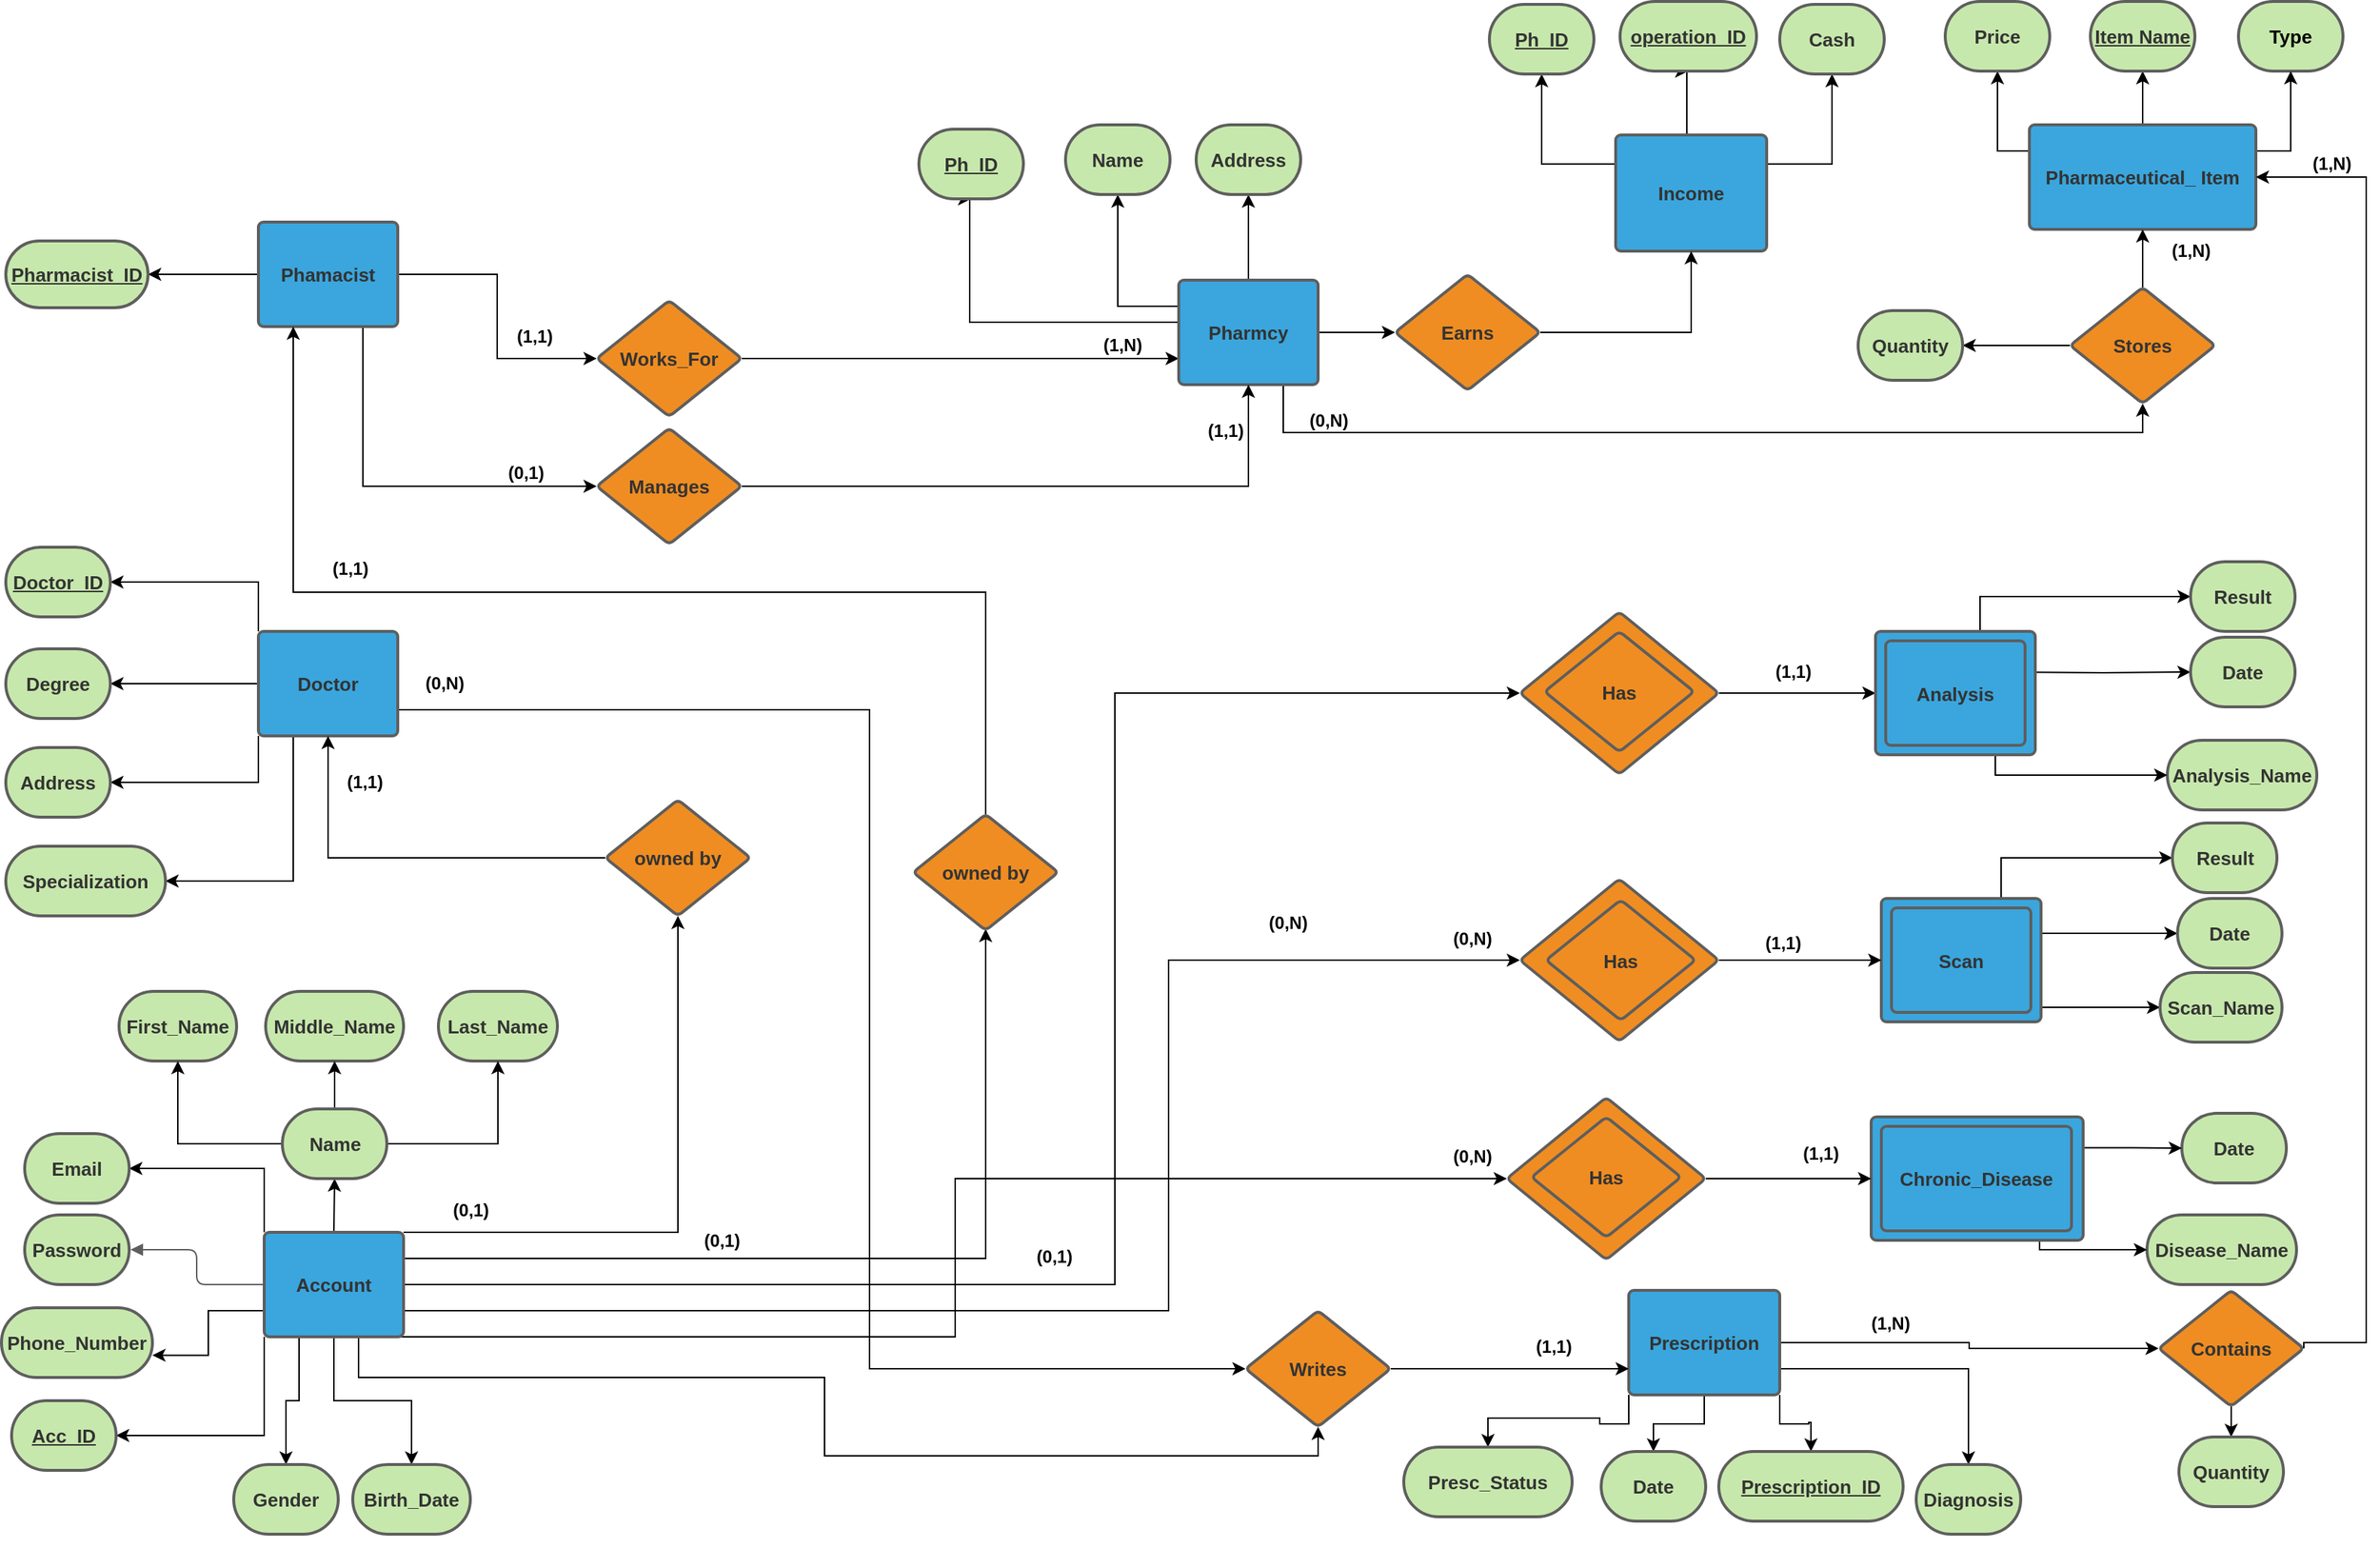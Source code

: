 <mxfile version="13.9.9" type="device"><diagram id="SrJOFGXFFk-rsunD_GMV" name="Page-1"><mxGraphModel dx="1117" dy="710" grid="0" gridSize="10" guides="1" tooltips="1" connect="1" arrows="1" fold="1" page="1" pageScale="1" pageWidth="850" pageHeight="1100" math="0" shadow="0"><root><mxCell id="0"/><mxCell id="1" parent="0"/><mxCell id="UK4qWIoS8Ab12ebFQnXm-16" style="edgeStyle=orthogonalEdgeStyle;rounded=0;orthogonalLoop=1;jettySize=auto;html=1;exitX=0.5;exitY=0;exitDx=0;exitDy=0;entryX=0.5;entryY=1;entryDx=0;entryDy=0;fontStyle=1" parent="1" source="N6BmVvMpEGS1UHbYdFNa-1" target="UK4qWIoS8Ab12ebFQnXm-11" edge="1"><mxGeometry relative="1" as="geometry"/></mxCell><mxCell id="UK4qWIoS8Ab12ebFQnXm-17" style="edgeStyle=orthogonalEdgeStyle;rounded=0;orthogonalLoop=1;jettySize=auto;html=1;exitX=0;exitY=0;exitDx=0;exitDy=0;entryX=1;entryY=0.5;entryDx=0;entryDy=0;fontStyle=1" parent="1" source="N6BmVvMpEGS1UHbYdFNa-1" target="N6BmVvMpEGS1UHbYdFNa-14" edge="1"><mxGeometry relative="1" as="geometry"/></mxCell><mxCell id="cPiCOxo47Beo3524T_LV-3" style="edgeStyle=orthogonalEdgeStyle;rounded=0;orthogonalLoop=1;jettySize=auto;html=1;exitX=1;exitY=0.25;exitDx=0;exitDy=0;entryX=0.5;entryY=0.988;entryDx=0;entryDy=0;entryPerimeter=0;" parent="1" source="N6BmVvMpEGS1UHbYdFNa-1" target="LXypdyW5rtcTToKxPHiF-25" edge="1"><mxGeometry relative="1" as="geometry"><mxPoint x="677" y="677" as="targetPoint"/></mxGeometry></mxCell><mxCell id="cPiCOxo47Beo3524T_LV-25" style="edgeStyle=orthogonalEdgeStyle;rounded=0;orthogonalLoop=1;jettySize=auto;html=1;exitX=0;exitY=0.75;exitDx=0;exitDy=0;entryX=1;entryY=0.681;entryDx=0;entryDy=0;entryPerimeter=0;" parent="1" source="N6BmVvMpEGS1UHbYdFNa-1" target="cPiCOxo47Beo3524T_LV-24" edge="1"><mxGeometry relative="1" as="geometry"/></mxCell><mxCell id="Aq59oRdXERP1Q0vJyvpA-2" style="edgeStyle=orthogonalEdgeStyle;rounded=0;orthogonalLoop=1;jettySize=auto;html=1;exitX=1;exitY=0.5;exitDx=0;exitDy=0;entryX=0;entryY=0.5;entryDx=0;entryDy=0;" edge="1" parent="1" source="N6BmVvMpEGS1UHbYdFNa-1" target="UK4qWIoS8Ab12ebFQnXm-120"><mxGeometry relative="1" as="geometry"><Array as="points"><mxPoint x="816" y="920"/><mxPoint x="816" y="513"/></Array></mxGeometry></mxCell><mxCell id="Aq59oRdXERP1Q0vJyvpA-6" style="edgeStyle=orthogonalEdgeStyle;rounded=0;orthogonalLoop=1;jettySize=auto;html=1;exitX=1;exitY=0.75;exitDx=0;exitDy=0;entryX=0.5;entryY=1;entryDx=0;entryDy=0;" edge="1" parent="1" source="N6BmVvMpEGS1UHbYdFNa-1" target="LXypdyW5rtcTToKxPHiF-3"><mxGeometry relative="1" as="geometry"><Array as="points"><mxPoint x="295" y="938"/><mxPoint x="295" y="984"/><mxPoint x="616" y="984"/><mxPoint x="616" y="1038"/><mxPoint x="956" y="1038"/></Array></mxGeometry></mxCell><mxCell id="Aq59oRdXERP1Q0vJyvpA-8" style="edgeStyle=orthogonalEdgeStyle;rounded=0;orthogonalLoop=1;jettySize=auto;html=1;exitX=1;exitY=0.75;exitDx=0;exitDy=0;entryX=0;entryY=0.5;entryDx=0;entryDy=0;" edge="1" parent="1" source="N6BmVvMpEGS1UHbYdFNa-1" target="cPiCOxo47Beo3524T_LV-35"><mxGeometry relative="1" as="geometry"><Array as="points"><mxPoint x="853" y="938"/><mxPoint x="853" y="697"/></Array></mxGeometry></mxCell><mxCell id="Aq59oRdXERP1Q0vJyvpA-12" style="edgeStyle=orthogonalEdgeStyle;rounded=0;orthogonalLoop=1;jettySize=auto;html=1;exitX=0;exitY=1;exitDx=0;exitDy=0;entryX=1;entryY=0.5;entryDx=0;entryDy=0;" edge="1" parent="1" source="N6BmVvMpEGS1UHbYdFNa-1" target="N6BmVvMpEGS1UHbYdFNa-22"><mxGeometry relative="1" as="geometry"/></mxCell><mxCell id="Aq59oRdXERP1Q0vJyvpA-13" style="edgeStyle=orthogonalEdgeStyle;rounded=0;orthogonalLoop=1;jettySize=auto;html=1;exitX=0.25;exitY=1;exitDx=0;exitDy=0;entryX=0.5;entryY=0;entryDx=0;entryDy=0;" edge="1" parent="1" source="N6BmVvMpEGS1UHbYdFNa-1" target="UK4qWIoS8Ab12ebFQnXm-20"><mxGeometry relative="1" as="geometry"/></mxCell><mxCell id="Aq59oRdXERP1Q0vJyvpA-14" style="edgeStyle=orthogonalEdgeStyle;rounded=0;orthogonalLoop=1;jettySize=auto;html=1;exitX=0.5;exitY=1;exitDx=0;exitDy=0;entryX=0.5;entryY=0;entryDx=0;entryDy=0;" edge="1" parent="1" source="N6BmVvMpEGS1UHbYdFNa-1" target="UK4qWIoS8Ab12ebFQnXm-23"><mxGeometry relative="1" as="geometry"/></mxCell><mxCell id="Aq59oRdXERP1Q0vJyvpA-17" style="edgeStyle=orthogonalEdgeStyle;rounded=0;orthogonalLoop=1;jettySize=auto;html=1;exitX=0.75;exitY=1;exitDx=0;exitDy=0;entryX=0;entryY=0.5;entryDx=0;entryDy=0;" edge="1" parent="1" source="N6BmVvMpEGS1UHbYdFNa-1" target="cPiCOxo47Beo3524T_LV-51"><mxGeometry relative="1" as="geometry"><Array as="points"><mxPoint x="706" y="956"/><mxPoint x="706" y="847"/></Array></mxGeometry></mxCell><mxCell id="Aq59oRdXERP1Q0vJyvpA-18" style="edgeStyle=orthogonalEdgeStyle;rounded=0;orthogonalLoop=1;jettySize=auto;html=1;exitX=1;exitY=0;exitDx=0;exitDy=0;entryX=0.5;entryY=1;entryDx=0;entryDy=0;" edge="1" parent="1" source="N6BmVvMpEGS1UHbYdFNa-1" target="LXypdyW5rtcTToKxPHiF-26"><mxGeometry relative="1" as="geometry"><Array as="points"><mxPoint x="515" y="884"/></Array></mxGeometry></mxCell><UserObject label="Account" lucidchartObjectId="-SGSoEUG9Gz7" id="N6BmVvMpEGS1UHbYdFNa-1"><mxCell style="html=1;overflow=block;whiteSpace=wrap;;whiteSpace=wrap;fontSize=13;fontColor=#333333;spacing=3;strokeColor=#5e5e5e;strokeOpacity=100;fillOpacity=100;rounded=1;absoluteArcSize=1;arcSize=7;fillColor=#3aa6dd;strokeWidth=2;fontStyle=1" parent="1" vertex="1"><mxGeometry x="230" y="884" width="96" height="72" as="geometry"/></mxCell></UserObject><UserObject label="Email" lucidchartObjectId="dYGS0nXV1edH" id="N6BmVvMpEGS1UHbYdFNa-14"><mxCell style="html=1;overflow=block;whiteSpace=wrap;rounded=1;arcSize=50;whiteSpace=wrap;fontSize=13;fontColor=#333333;fontStyle=1;align=center;spacing=3;strokeColor=#5e5e5e;strokeOpacity=100;fillOpacity=100;fillColor=#c7e8ac;strokeWidth=2;" parent="1" vertex="1"><mxGeometry x="65" y="816" width="72" height="48" as="geometry"/></mxCell></UserObject><UserObject label="" lucidchartObjectId="zYGSJoQsdEUt" id="N6BmVvMpEGS1UHbYdFNa-15"><mxCell style="html=1;jettySize=18;whiteSpace=wrap;fontSize=11;strokeColor=#5E5E5E;rounded=1;arcSize=12;edgeStyle=orthogonalEdgeStyle;startArrow=none;;endArrow=block;endFill=1;;exitX=-0.009;exitY=0.5;exitPerimeter=0;entryX=1.013;entryY=0.5;entryPerimeter=0;fontStyle=1" parent="1" source="N6BmVvMpEGS1UHbYdFNa-1" target="N6BmVvMpEGS1UHbYdFNa-16" edge="1"><mxGeometry width="100" height="100" relative="1" as="geometry"><Array as="points"/></mxGeometry></mxCell></UserObject><UserObject label="Password" lucidchartObjectId="OYGSlnWSxsRF" id="N6BmVvMpEGS1UHbYdFNa-16"><mxCell style="html=1;overflow=block;whiteSpace=wrap;rounded=1;arcSize=50;whiteSpace=wrap;fontSize=13;fontColor=#333333;align=center;spacing=3;strokeColor=#5e5e5e;strokeOpacity=100;fillOpacity=100;fillColor=#c7e8ac;strokeWidth=2;fontStyle=1" parent="1" vertex="1"><mxGeometry x="65" y="872" width="72" height="48" as="geometry"/></mxCell></UserObject><mxCell id="UK4qWIoS8Ab12ebFQnXm-51" style="edgeStyle=orthogonalEdgeStyle;rounded=0;orthogonalLoop=1;jettySize=auto;html=1;exitX=1;exitY=0.5;exitDx=0;exitDy=0;entryX=0;entryY=0.75;entryDx=0;entryDy=0;fontStyle=1" parent="1" source="N6BmVvMpEGS1UHbYdFNa-19" target="N6BmVvMpEGS1UHbYdFNa-20" edge="1"><mxGeometry relative="1" as="geometry"/></mxCell><UserObject label="Works_For" lucidchartObjectId="PZGSMww8vtWz" id="N6BmVvMpEGS1UHbYdFNa-19"><mxCell style="html=1;overflow=block;whiteSpace=wrap;rhombus;whiteSpace=wrap;fontSize=13;fontColor=#333333;align=center;spacing=3;strokeColor=#5e5e5e;strokeOpacity=100;fillOpacity=100;rounded=1;absoluteArcSize=1;arcSize=7;fillColor=#ef8d22;strokeWidth=2;fontStyle=1" parent="1" vertex="1"><mxGeometry x="459" y="242" width="100" height="80" as="geometry"/></mxCell></UserObject><mxCell id="UK4qWIoS8Ab12ebFQnXm-64" style="edgeStyle=orthogonalEdgeStyle;rounded=0;orthogonalLoop=1;jettySize=auto;html=1;exitX=0;exitY=0.5;exitDx=0;exitDy=0;entryX=0.5;entryY=1;entryDx=0;entryDy=0;fontStyle=1" parent="1" source="N6BmVvMpEGS1UHbYdFNa-20" target="UK4qWIoS8Ab12ebFQnXm-34" edge="1"><mxGeometry relative="1" as="geometry"><Array as="points"><mxPoint x="860" y="257"/><mxPoint x="716" y="257"/></Array></mxGeometry></mxCell><mxCell id="UK4qWIoS8Ab12ebFQnXm-65" style="edgeStyle=orthogonalEdgeStyle;rounded=0;orthogonalLoop=1;jettySize=auto;html=1;exitX=0;exitY=0.25;exitDx=0;exitDy=0;entryX=0.5;entryY=1;entryDx=0;entryDy=0;fontStyle=1" parent="1" source="N6BmVvMpEGS1UHbYdFNa-20" target="UK4qWIoS8Ab12ebFQnXm-36" edge="1"><mxGeometry relative="1" as="geometry"/></mxCell><mxCell id="UK4qWIoS8Ab12ebFQnXm-68" style="edgeStyle=orthogonalEdgeStyle;rounded=0;orthogonalLoop=1;jettySize=auto;html=1;exitX=0.5;exitY=0;exitDx=0;exitDy=0;entryX=0.5;entryY=1;entryDx=0;entryDy=0;fontStyle=1" parent="1" source="N6BmVvMpEGS1UHbYdFNa-20" target="UK4qWIoS8Ab12ebFQnXm-58" edge="1"><mxGeometry relative="1" as="geometry"/></mxCell><mxCell id="UK4qWIoS8Ab12ebFQnXm-76" style="edgeStyle=orthogonalEdgeStyle;rounded=0;orthogonalLoop=1;jettySize=auto;html=1;exitX=1;exitY=0.5;exitDx=0;exitDy=0;fontStyle=1" parent="1" source="N6BmVvMpEGS1UHbYdFNa-20" target="UK4qWIoS8Ab12ebFQnXm-74" edge="1"><mxGeometry relative="1" as="geometry"/></mxCell><mxCell id="LXypdyW5rtcTToKxPHiF-21" style="edgeStyle=orthogonalEdgeStyle;rounded=0;orthogonalLoop=1;jettySize=auto;html=1;exitX=0.75;exitY=1;exitDx=0;exitDy=0;entryX=0.5;entryY=1;entryDx=0;entryDy=0;" parent="1" source="N6BmVvMpEGS1UHbYdFNa-20" target="UK4qWIoS8Ab12ebFQnXm-61" edge="1"><mxGeometry relative="1" as="geometry"><Array as="points"><mxPoint x="932" y="333"/><mxPoint x="1524" y="333"/></Array></mxGeometry></mxCell><UserObject label="Pharmcy" lucidchartObjectId="J0GSvKQGq9gK" id="N6BmVvMpEGS1UHbYdFNa-20"><mxCell style="html=1;overflow=block;whiteSpace=wrap;;whiteSpace=wrap;fontSize=13;fontColor=#333333;align=center;spacing=7;strokeColor=#5e5e5e;strokeOpacity=100;fillOpacity=100;rounded=1;absoluteArcSize=1;arcSize=7;fillColor=#3aa6dd;strokeWidth=2;fontStyle=1" parent="1" vertex="1"><mxGeometry x="860" y="228" width="96" height="72" as="geometry"/></mxCell></UserObject><UserObject label="Acc_ID" lucidchartObjectId="R1GS1SDH2Mbg" id="N6BmVvMpEGS1UHbYdFNa-22"><mxCell style="html=1;overflow=block;whiteSpace=wrap;rounded=1;arcSize=50;whiteSpace=wrap;fontSize=13;fontColor=#333333;fontStyle=5;align=center;spacing=3;strokeColor=#5e5e5e;strokeOpacity=100;fillOpacity=100;fillColor=#c7e8ac;strokeWidth=2;" parent="1" vertex="1"><mxGeometry x="56" y="1000" width="72" height="48" as="geometry"/></mxCell></UserObject><mxCell id="UK4qWIoS8Ab12ebFQnXm-49" style="edgeStyle=orthogonalEdgeStyle;rounded=0;orthogonalLoop=1;jettySize=auto;html=1;exitX=0.75;exitY=1;exitDx=0;exitDy=0;entryX=0;entryY=0.5;entryDx=0;entryDy=0;fontStyle=1" parent="1" source="N6BmVvMpEGS1UHbYdFNa-31" target="UK4qWIoS8Ab12ebFQnXm-30" edge="1"><mxGeometry relative="1" as="geometry"/></mxCell><mxCell id="UK4qWIoS8Ab12ebFQnXm-50" style="edgeStyle=orthogonalEdgeStyle;rounded=0;orthogonalLoop=1;jettySize=auto;html=1;exitX=1;exitY=0.5;exitDx=0;exitDy=0;entryX=0;entryY=0.5;entryDx=0;entryDy=0;fontStyle=1" parent="1" source="N6BmVvMpEGS1UHbYdFNa-31" target="N6BmVvMpEGS1UHbYdFNa-19" edge="1"><mxGeometry relative="1" as="geometry"/></mxCell><mxCell id="cPiCOxo47Beo3524T_LV-22" style="edgeStyle=orthogonalEdgeStyle;rounded=0;orthogonalLoop=1;jettySize=auto;html=1;exitX=0;exitY=0.5;exitDx=0;exitDy=0;entryX=1;entryY=0.5;entryDx=0;entryDy=0;" parent="1" source="N6BmVvMpEGS1UHbYdFNa-31" target="hWyK3MEY5wXp8ldDRZPH-13" edge="1"><mxGeometry relative="1" as="geometry"/></mxCell><UserObject label="Phamacist" lucidchartObjectId="CaHSCyLZCDPA" id="N6BmVvMpEGS1UHbYdFNa-31"><mxCell style="html=1;overflow=block;whiteSpace=wrap;;whiteSpace=wrap;fontSize=13;fontColor=#333333;align=center;spacing=7;strokeColor=#5e5e5e;strokeOpacity=100;fillOpacity=100;rounded=1;absoluteArcSize=1;arcSize=7;fillColor=#3aa6dd;strokeWidth=2;fontStyle=1" parent="1" vertex="1"><mxGeometry x="226" y="188" width="96" height="72" as="geometry"/></mxCell></UserObject><mxCell id="6YdUePQtOF0OQLc7jwly-23" style="edgeStyle=orthogonalEdgeStyle;rounded=0;orthogonalLoop=1;jettySize=auto;html=1;exitX=0.75;exitY=0;exitDx=0;exitDy=0;entryX=0;entryY=0.5;entryDx=0;entryDy=0;" parent="1" source="N6BmVvMpEGS1UHbYdFNa-36" target="N6BmVvMpEGS1UHbYdFNa-44" edge="1"><mxGeometry relative="1" as="geometry"/></mxCell><mxCell id="6YdUePQtOF0OQLc7jwly-25" style="edgeStyle=orthogonalEdgeStyle;rounded=0;orthogonalLoop=1;jettySize=auto;html=1;exitX=1;exitY=0.25;exitDx=0;exitDy=0;entryX=0;entryY=0.5;entryDx=0;entryDy=0;" parent="1" source="N6BmVvMpEGS1UHbYdFNa-36" target="N6BmVvMpEGS1UHbYdFNa-42" edge="1"><mxGeometry relative="1" as="geometry"><mxPoint x="1512.98" y="662.588" as="targetPoint"/><Array as="points"><mxPoint x="1454" y="678"/></Array></mxGeometry></mxCell><mxCell id="ACIOXOJVwjQED-e7u1HB-14" style="edgeStyle=orthogonalEdgeStyle;rounded=0;orthogonalLoop=1;jettySize=auto;html=1;exitX=1;exitY=0.75;exitDx=0;exitDy=0;entryX=0;entryY=0.5;entryDx=0;entryDy=0;" parent="1" source="N6BmVvMpEGS1UHbYdFNa-36" target="N6BmVvMpEGS1UHbYdFNa-40" edge="1"><mxGeometry relative="1" as="geometry"><Array as="points"><mxPoint x="1454" y="729"/></Array></mxGeometry></mxCell><UserObject label="Scans" lucidchartObjectId="TfHS3AQrBClq" id="N6BmVvMpEGS1UHbYdFNa-36"><mxCell style="html=1;overflow=block;whiteSpace=wrap;;whiteSpace=wrap;fontSize=13;fontColor=#333333;align=center;spacing=7;strokeColor=#5e5e5e;strokeOpacity=100;fillOpacity=100;rounded=1;absoluteArcSize=1;arcSize=7;fillColor=#3aa6dd;strokeWidth=2;fontStyle=1" parent="1" vertex="1"><mxGeometry x="1344" y="654" width="110" height="85" as="geometry"/></mxCell></UserObject><UserObject label="Scan_Name" lucidchartObjectId="ugHShS6XO9Eq" id="N6BmVvMpEGS1UHbYdFNa-40"><mxCell style="html=1;overflow=block;whiteSpace=wrap;rounded=1;arcSize=50;whiteSpace=wrap;fontSize=13;fontColor=#333333;align=center;spacing=3;strokeColor=#5e5e5e;strokeOpacity=100;fillOpacity=100;fillColor=#c7e8ac;strokeWidth=2;fontStyle=1" parent="1" vertex="1"><mxGeometry x="1536" y="705" width="84" height="48" as="geometry"/></mxCell></UserObject><UserObject label="Date" lucidchartObjectId="OgHSLH1Q~NTP" id="N6BmVvMpEGS1UHbYdFNa-42"><mxCell style="html=1;overflow=block;whiteSpace=wrap;rounded=1;arcSize=50;whiteSpace=wrap;fontSize=13;fontColor=#333333;align=center;spacing=3;strokeColor=#5e5e5e;strokeOpacity=100;fillOpacity=100;fillColor=#c7e8ac;strokeWidth=2;fontStyle=1" parent="1" vertex="1"><mxGeometry x="1548" y="654" width="72" height="48" as="geometry"/></mxCell></UserObject><UserObject label="Result" lucidchartObjectId="ZgHS8Fq8jt4v" id="N6BmVvMpEGS1UHbYdFNa-44"><mxCell style="html=1;overflow=block;whiteSpace=wrap;rounded=1;arcSize=50;whiteSpace=wrap;fontSize=13;fontColor=#333333;align=center;spacing=3;strokeColor=#5e5e5e;strokeOpacity=100;fillOpacity=100;fillColor=#c7e8ac;strokeWidth=2;fontStyle=1" parent="1" vertex="1"><mxGeometry x="1544.5" y="602" width="72" height="48" as="geometry"/></mxCell></UserObject><mxCell id="UK4qWIoS8Ab12ebFQnXm-3" style="edgeStyle=orthogonalEdgeStyle;rounded=0;orthogonalLoop=1;jettySize=auto;html=1;exitX=0;exitY=0.5;exitDx=0;exitDy=0;entryX=1;entryY=0.5;entryDx=0;entryDy=0;fontStyle=1" parent="1" source="N6BmVvMpEGS1UHbYdFNa-47" target="hWyK3MEY5wXp8ldDRZPH-2" edge="1"><mxGeometry relative="1" as="geometry"/></mxCell><mxCell id="UK4qWIoS8Ab12ebFQnXm-19" style="edgeStyle=orthogonalEdgeStyle;rounded=0;orthogonalLoop=1;jettySize=auto;html=1;exitX=0;exitY=1;exitDx=0;exitDy=0;entryX=1;entryY=0.5;entryDx=0;entryDy=0;fontStyle=1" parent="1" source="N6BmVvMpEGS1UHbYdFNa-47" target="hWyK3MEY5wXp8ldDRZPH-11" edge="1"><mxGeometry relative="1" as="geometry"/></mxCell><mxCell id="UK4qWIoS8Ab12ebFQnXm-115" style="edgeStyle=orthogonalEdgeStyle;rounded=0;orthogonalLoop=1;jettySize=auto;html=1;exitX=0;exitY=0;exitDx=0;exitDy=0;entryX=1;entryY=0.5;entryDx=0;entryDy=0;" parent="1" source="N6BmVvMpEGS1UHbYdFNa-47" target="UK4qWIoS8Ab12ebFQnXm-114" edge="1"><mxGeometry relative="1" as="geometry"/></mxCell><mxCell id="LXypdyW5rtcTToKxPHiF-2" style="edgeStyle=orthogonalEdgeStyle;rounded=0;orthogonalLoop=1;jettySize=auto;html=1;exitX=0.25;exitY=1;exitDx=0;exitDy=0;entryX=1;entryY=0.5;entryDx=0;entryDy=0;" parent="1" source="N6BmVvMpEGS1UHbYdFNa-47" target="LXypdyW5rtcTToKxPHiF-1" edge="1"><mxGeometry relative="1" as="geometry"/></mxCell><mxCell id="Aq59oRdXERP1Q0vJyvpA-7" style="edgeStyle=orthogonalEdgeStyle;rounded=0;orthogonalLoop=1;jettySize=auto;html=1;exitX=1;exitY=0.75;exitDx=0;exitDy=0;entryX=0;entryY=0.5;entryDx=0;entryDy=0;" edge="1" parent="1" source="N6BmVvMpEGS1UHbYdFNa-47" target="LXypdyW5rtcTToKxPHiF-3"><mxGeometry relative="1" as="geometry"><Array as="points"><mxPoint x="647" y="524"/><mxPoint x="647" y="978"/></Array></mxGeometry></mxCell><UserObject label="Doctor" lucidchartObjectId="ovHSjndOjdJD" id="N6BmVvMpEGS1UHbYdFNa-47"><mxCell style="html=1;overflow=block;whiteSpace=wrap;;whiteSpace=wrap;fontSize=13;fontColor=#333333;align=center;spacing=7;strokeColor=#5e5e5e;strokeOpacity=100;fillOpacity=100;rounded=1;absoluteArcSize=1;arcSize=7;fillColor=#3aa6dd;strokeWidth=2;fontStyle=1" parent="1" vertex="1"><mxGeometry x="226" y="470" width="96" height="72" as="geometry"/></mxCell></UserObject><mxCell id="cPiCOxo47Beo3524T_LV-13" style="edgeStyle=orthogonalEdgeStyle;rounded=0;orthogonalLoop=1;jettySize=auto;html=1;exitX=0.642;exitY=0.02;exitDx=0;exitDy=0;entryX=0;entryY=0.5;entryDx=0;entryDy=0;exitPerimeter=0;" parent="1" source="cPiCOxo47Beo3524T_LV-32" target="cPiCOxo47Beo3524T_LV-10" edge="1"><mxGeometry relative="1" as="geometry"><mxPoint x="1412" y="462" as="sourcePoint"/><Array as="points"><mxPoint x="1412" y="472"/><mxPoint x="1412" y="446"/></Array></mxGeometry></mxCell><mxCell id="cPiCOxo47Beo3524T_LV-15" style="edgeStyle=orthogonalEdgeStyle;rounded=0;orthogonalLoop=1;jettySize=auto;html=1;exitX=1;exitY=0.5;exitDx=0;exitDy=0;entryX=0;entryY=0.5;entryDx=0;entryDy=0;" parent="1" target="cPiCOxo47Beo3524T_LV-9" edge="1"><mxGeometry relative="1" as="geometry"><mxPoint x="1436" y="498" as="sourcePoint"/></mxGeometry></mxCell><UserObject label="Type" lucidchartObjectId="q4GSKJaUH7Fd" id="N6BmVvMpEGS1UHbYdFNa-136"><mxCell style="html=1;overflow=block;whiteSpace=wrap;rounded=1;arcSize=50;whiteSpace=wrap;fontSize=13;fontStyle=1;align=center;spacing=3;strokeOpacity=100;fillOpacity=100;strokeWidth=2;strokeColor=#5E5E5E;fillColor=#C7E8AC;" parent="1" vertex="1"><mxGeometry x="1590" y="36" width="72" height="48" as="geometry"/></mxCell></UserObject><mxCell id="UK4qWIoS8Ab12ebFQnXm-89" style="edgeStyle=orthogonalEdgeStyle;rounded=0;orthogonalLoop=1;jettySize=auto;html=1;exitX=1;exitY=0.25;exitDx=0;exitDy=0;entryX=0.5;entryY=1;entryDx=0;entryDy=0;fontStyle=1" parent="1" source="N6BmVvMpEGS1UHbYdFNa-154" target="N6BmVvMpEGS1UHbYdFNa-136" edge="1"><mxGeometry relative="1" as="geometry"/></mxCell><mxCell id="UK4qWIoS8Ab12ebFQnXm-104" style="edgeStyle=orthogonalEdgeStyle;rounded=0;orthogonalLoop=1;jettySize=auto;html=1;exitX=0.5;exitY=0;exitDx=0;exitDy=0;entryX=0.5;entryY=1;entryDx=0;entryDy=0;fontStyle=1" parent="1" source="N6BmVvMpEGS1UHbYdFNa-154" target="UK4qWIoS8Ab12ebFQnXm-85" edge="1"><mxGeometry relative="1" as="geometry"/></mxCell><mxCell id="UK4qWIoS8Ab12ebFQnXm-105" style="edgeStyle=orthogonalEdgeStyle;rounded=0;orthogonalLoop=1;jettySize=auto;html=1;exitX=0;exitY=0.25;exitDx=0;exitDy=0;entryX=0.5;entryY=1;entryDx=0;entryDy=0;fontStyle=1" parent="1" source="N6BmVvMpEGS1UHbYdFNa-154" target="UK4qWIoS8Ab12ebFQnXm-86" edge="1"><mxGeometry relative="1" as="geometry"/></mxCell><UserObject label="Pharmaceutical_ Item" lucidchartObjectId="J0GSvKQGq9gK" id="N6BmVvMpEGS1UHbYdFNa-154"><mxCell style="html=1;overflow=block;whiteSpace=wrap;;whiteSpace=wrap;fontSize=13;fontColor=#333333;align=center;spacing=7;strokeColor=#5e5e5e;strokeOpacity=100;fillOpacity=100;rounded=1;absoluteArcSize=1;arcSize=7;fillColor=#3aa6dd;strokeWidth=2;fontStyle=1" parent="1" vertex="1"><mxGeometry x="1446" y="121" width="156" height="72" as="geometry"/></mxCell></UserObject><mxCell id="N6BmVvMpEGS1UHbYdFNa-155" style="edgeStyle=orthogonalEdgeStyle;rounded=0;orthogonalLoop=1;jettySize=auto;html=1;exitX=0.5;exitY=1;exitDx=0;exitDy=0;fontStyle=1" parent="1" edge="1"><mxGeometry relative="1" as="geometry"><mxPoint x="1516" y="77" as="sourcePoint"/><mxPoint x="1516" y="77" as="targetPoint"/></mxGeometry></mxCell><mxCell id="N6BmVvMpEGS1UHbYdFNa-187" value="(1,1)" style="text;html=1;align=center;verticalAlign=middle;resizable=0;points=[];autosize=1;fontStyle=1" parent="1" vertex="1"><mxGeometry x="396" y="257" width="40" height="20" as="geometry"/></mxCell><mxCell id="N6BmVvMpEGS1UHbYdFNa-191" value="(1,1)" style="text;html=1;align=center;verticalAlign=middle;resizable=0;points=[];autosize=1;fontStyle=1" parent="1" vertex="1"><mxGeometry x="872" y="322" width="40" height="20" as="geometry"/></mxCell><UserObject label="Degree" lucidchartObjectId="OYGSlnWSxsRF" id="hWyK3MEY5wXp8ldDRZPH-2"><mxCell style="html=1;overflow=block;whiteSpace=wrap;rounded=1;arcSize=50;whiteSpace=wrap;fontSize=13;fontColor=#333333;align=center;spacing=3;strokeColor=#5e5e5e;strokeOpacity=100;fillOpacity=100;fillColor=#c7e8ac;strokeWidth=2;fontStyle=1" parent="1" vertex="1"><mxGeometry x="52" y="482" width="72" height="48" as="geometry"/></mxCell></UserObject><UserObject label="Address" lucidchartObjectId="OYGSlnWSxsRF" id="hWyK3MEY5wXp8ldDRZPH-11"><mxCell style="html=1;overflow=block;whiteSpace=wrap;rounded=1;arcSize=50;whiteSpace=wrap;fontSize=13;fontColor=#333333;align=center;spacing=3;strokeColor=#5e5e5e;strokeOpacity=100;fillOpacity=100;fillColor=#c7e8ac;strokeWidth=2;fontStyle=1" parent="1" vertex="1"><mxGeometry x="52" y="550" width="72" height="48" as="geometry"/></mxCell></UserObject><UserObject label="Pharmacist_ID" lucidchartObjectId="dYGS0nXV1edH" id="hWyK3MEY5wXp8ldDRZPH-13"><mxCell style="html=1;overflow=block;whiteSpace=wrap;rounded=1;arcSize=50;whiteSpace=wrap;fontSize=13;fontColor=#333333;fontStyle=5;align=center;spacing=3;strokeColor=#5e5e5e;strokeOpacity=100;fillOpacity=100;fillColor=#c7e8ac;strokeWidth=2;" parent="1" vertex="1"><mxGeometry x="52" y="201" width="98" height="46" as="geometry"/></mxCell></UserObject><mxCell id="UK4qWIoS8Ab12ebFQnXm-96" style="edgeStyle=orthogonalEdgeStyle;rounded=0;orthogonalLoop=1;jettySize=auto;html=1;exitX=0;exitY=0.25;exitDx=0;exitDy=0;fontStyle=1" parent="1" source="KkuqJVuLSE56TDZzYvB7-1" target="UK4qWIoS8Ab12ebFQnXm-93" edge="1"><mxGeometry relative="1" as="geometry"/></mxCell><mxCell id="UK4qWIoS8Ab12ebFQnXm-98" style="edgeStyle=orthogonalEdgeStyle;rounded=0;orthogonalLoop=1;jettySize=auto;html=1;exitX=0.5;exitY=0;exitDx=0;exitDy=0;entryX=0.5;entryY=1;entryDx=0;entryDy=0;fontStyle=1" parent="1" source="KkuqJVuLSE56TDZzYvB7-1" target="UK4qWIoS8Ab12ebFQnXm-94" edge="1"><mxGeometry relative="1" as="geometry"><Array as="points"><mxPoint x="1210" y="128"/></Array></mxGeometry></mxCell><mxCell id="UK4qWIoS8Ab12ebFQnXm-99" style="edgeStyle=orthogonalEdgeStyle;rounded=0;orthogonalLoop=1;jettySize=auto;html=1;exitX=1;exitY=0.25;exitDx=0;exitDy=0;entryX=0.5;entryY=1;entryDx=0;entryDy=0;fontStyle=1" parent="1" source="KkuqJVuLSE56TDZzYvB7-1" target="UK4qWIoS8Ab12ebFQnXm-95" edge="1"><mxGeometry relative="1" as="geometry"/></mxCell><UserObject label="Income" lucidchartObjectId="J0GSvKQGq9gK" id="KkuqJVuLSE56TDZzYvB7-1"><mxCell style="html=1;overflow=block;whiteSpace=wrap;;whiteSpace=wrap;fontSize=13;fontColor=#333333;align=center;spacing=7;strokeColor=#5e5e5e;strokeOpacity=100;fillOpacity=100;rounded=1;absoluteArcSize=1;arcSize=7;fillColor=#3aa6dd;strokeWidth=2;fontStyle=1" parent="1" vertex="1"><mxGeometry x="1161" y="128" width="104" height="80" as="geometry"/></mxCell></UserObject><UserObject label="First_Name" lucidchartObjectId="dYGS0nXV1edH" id="UK4qWIoS8Ab12ebFQnXm-8"><mxCell style="html=1;overflow=block;whiteSpace=wrap;rounded=1;arcSize=50;whiteSpace=wrap;fontSize=13;fontColor=#333333;fontStyle=1;align=center;spacing=3;strokeColor=#5e5e5e;strokeOpacity=100;fillOpacity=100;fillColor=#c7e8ac;strokeWidth=2;" parent="1" vertex="1"><mxGeometry x="130" y="718" width="81" height="48" as="geometry"/></mxCell></UserObject><UserObject label="Last_Name" lucidchartObjectId="dYGS0nXV1edH" id="UK4qWIoS8Ab12ebFQnXm-9"><mxCell style="html=1;overflow=block;whiteSpace=wrap;rounded=1;arcSize=50;whiteSpace=wrap;fontSize=13;fontColor=#333333;fontStyle=1;align=center;spacing=3;strokeColor=#5e5e5e;strokeOpacity=100;fillOpacity=100;fillColor=#c7e8ac;strokeWidth=2;" parent="1" vertex="1"><mxGeometry x="350" y="718" width="82" height="48" as="geometry"/></mxCell></UserObject><UserObject label="Middle_Name" lucidchartObjectId="dYGS0nXV1edH" id="UK4qWIoS8Ab12ebFQnXm-10"><mxCell style="html=1;overflow=block;whiteSpace=wrap;rounded=1;arcSize=50;whiteSpace=wrap;fontSize=13;fontColor=#333333;fontStyle=1;align=center;spacing=3;strokeColor=#5e5e5e;strokeOpacity=100;fillOpacity=100;fillColor=#c7e8ac;strokeWidth=2;" parent="1" vertex="1"><mxGeometry x="231" y="718" width="95" height="48" as="geometry"/></mxCell></UserObject><mxCell id="UK4qWIoS8Ab12ebFQnXm-13" style="edgeStyle=orthogonalEdgeStyle;rounded=0;orthogonalLoop=1;jettySize=auto;html=1;exitX=0.5;exitY=0;exitDx=0;exitDy=0;entryX=0.5;entryY=1;entryDx=0;entryDy=0;fontStyle=1" parent="1" source="UK4qWIoS8Ab12ebFQnXm-11" target="UK4qWIoS8Ab12ebFQnXm-10" edge="1"><mxGeometry relative="1" as="geometry"/></mxCell><mxCell id="UK4qWIoS8Ab12ebFQnXm-14" style="edgeStyle=orthogonalEdgeStyle;rounded=0;orthogonalLoop=1;jettySize=auto;html=1;exitX=1;exitY=0.5;exitDx=0;exitDy=0;entryX=0.5;entryY=1;entryDx=0;entryDy=0;fontStyle=1" parent="1" source="UK4qWIoS8Ab12ebFQnXm-11" target="UK4qWIoS8Ab12ebFQnXm-9" edge="1"><mxGeometry relative="1" as="geometry"/></mxCell><mxCell id="UK4qWIoS8Ab12ebFQnXm-15" style="edgeStyle=orthogonalEdgeStyle;rounded=0;orthogonalLoop=1;jettySize=auto;html=1;exitX=0;exitY=0.5;exitDx=0;exitDy=0;entryX=0.5;entryY=1;entryDx=0;entryDy=0;fontStyle=1" parent="1" source="UK4qWIoS8Ab12ebFQnXm-11" target="UK4qWIoS8Ab12ebFQnXm-8" edge="1"><mxGeometry relative="1" as="geometry"/></mxCell><UserObject label="Name" lucidchartObjectId="dYGS0nXV1edH" id="UK4qWIoS8Ab12ebFQnXm-11"><mxCell style="html=1;overflow=block;whiteSpace=wrap;rounded=1;arcSize=50;whiteSpace=wrap;fontSize=13;fontColor=#333333;fontStyle=1;align=center;spacing=3;strokeColor=#5e5e5e;strokeOpacity=100;fillOpacity=100;fillColor=#c7e8ac;strokeWidth=2;" parent="1" vertex="1"><mxGeometry x="242.5" y="799" width="72" height="48" as="geometry"/></mxCell></UserObject><UserObject label="Gender" lucidchartObjectId="dYGS0nXV1edH" id="UK4qWIoS8Ab12ebFQnXm-20"><mxCell style="html=1;overflow=block;whiteSpace=wrap;rounded=1;arcSize=50;whiteSpace=wrap;fontSize=13;fontColor=#333333;fontStyle=1;align=center;spacing=3;strokeColor=#5e5e5e;strokeOpacity=100;fillOpacity=100;fillColor=#c7e8ac;strokeWidth=2;" parent="1" vertex="1"><mxGeometry x="209" y="1044" width="72" height="48" as="geometry"/></mxCell></UserObject><UserObject label="Birth_Date" lucidchartObjectId="dYGS0nXV1edH" id="UK4qWIoS8Ab12ebFQnXm-23"><mxCell style="html=1;overflow=block;whiteSpace=wrap;rounded=1;arcSize=50;whiteSpace=wrap;fontSize=13;fontColor=#333333;fontStyle=1;align=center;spacing=3;strokeColor=#5e5e5e;strokeOpacity=100;fillOpacity=100;fillColor=#c7e8ac;strokeWidth=2;" parent="1" vertex="1"><mxGeometry x="291" y="1044" width="81" height="48" as="geometry"/></mxCell></UserObject><mxCell id="UK4qWIoS8Ab12ebFQnXm-47" style="edgeStyle=orthogonalEdgeStyle;rounded=0;orthogonalLoop=1;jettySize=auto;html=1;exitX=1;exitY=0.5;exitDx=0;exitDy=0;entryX=0.5;entryY=1;entryDx=0;entryDy=0;fontStyle=1" parent="1" source="UK4qWIoS8Ab12ebFQnXm-30" target="N6BmVvMpEGS1UHbYdFNa-20" edge="1"><mxGeometry relative="1" as="geometry"/></mxCell><UserObject label="Manages" lucidchartObjectId="PZGSMww8vtWz" id="UK4qWIoS8Ab12ebFQnXm-30"><mxCell style="html=1;overflow=block;whiteSpace=wrap;rhombus;whiteSpace=wrap;fontSize=13;fontColor=#333333;align=center;spacing=3;strokeColor=#5e5e5e;strokeOpacity=100;fillOpacity=100;rounded=1;absoluteArcSize=1;arcSize=7;fillColor=#ef8d22;strokeWidth=2;fontStyle=1" parent="1" vertex="1"><mxGeometry x="459" y="330" width="100" height="80" as="geometry"/></mxCell></UserObject><mxCell id="UK4qWIoS8Ab12ebFQnXm-33" value="(0,1)" style="text;html=1;align=center;verticalAlign=middle;resizable=0;points=[];autosize=1;fontStyle=1" parent="1" vertex="1"><mxGeometry x="392" y="352" width="35" height="18" as="geometry"/></mxCell><UserObject label="Ph_ID" lucidchartObjectId="OYGSlnWSxsRF" id="UK4qWIoS8Ab12ebFQnXm-34"><mxCell style="html=1;overflow=block;whiteSpace=wrap;rounded=1;arcSize=50;whiteSpace=wrap;fontSize=13;fontColor=#333333;align=center;spacing=3;strokeColor=#5e5e5e;strokeOpacity=100;fillOpacity=100;fillColor=#c7e8ac;strokeWidth=2;fontStyle=5" parent="1" vertex="1"><mxGeometry x="681" y="124" width="72" height="48" as="geometry"/></mxCell></UserObject><UserObject label="Name" lucidchartObjectId="OYGSlnWSxsRF" id="UK4qWIoS8Ab12ebFQnXm-36"><mxCell style="html=1;overflow=block;whiteSpace=wrap;rounded=1;arcSize=50;whiteSpace=wrap;fontSize=13;fontColor=#333333;align=center;spacing=3;strokeColor=#5e5e5e;strokeOpacity=100;fillOpacity=100;fillColor=#c7e8ac;strokeWidth=2;fontStyle=1" parent="1" vertex="1"><mxGeometry x="782" y="121" width="72" height="48" as="geometry"/></mxCell></UserObject><UserObject label="Address" lucidchartObjectId="OYGSlnWSxsRF" id="UK4qWIoS8Ab12ebFQnXm-58"><mxCell style="html=1;overflow=block;whiteSpace=wrap;rounded=1;arcSize=50;whiteSpace=wrap;fontSize=13;fontColor=#333333;align=center;spacing=3;strokeColor=#5e5e5e;strokeOpacity=100;fillOpacity=100;fillColor=#c7e8ac;strokeWidth=2;fontStyle=1" parent="1" vertex="1"><mxGeometry x="872" y="121" width="72" height="48" as="geometry"/></mxCell></UserObject><mxCell id="6YdUePQtOF0OQLc7jwly-59" style="edgeStyle=orthogonalEdgeStyle;rounded=0;orthogonalLoop=1;jettySize=auto;html=1;exitX=0;exitY=0.5;exitDx=0;exitDy=0;entryX=1;entryY=0.5;entryDx=0;entryDy=0;" parent="1" source="UK4qWIoS8Ab12ebFQnXm-61" target="6YdUePQtOF0OQLc7jwly-57" edge="1"><mxGeometry relative="1" as="geometry"/></mxCell><mxCell id="LXypdyW5rtcTToKxPHiF-20" style="edgeStyle=orthogonalEdgeStyle;rounded=0;orthogonalLoop=1;jettySize=auto;html=1;exitX=0.5;exitY=0;exitDx=0;exitDy=0;entryX=0.5;entryY=1;entryDx=0;entryDy=0;" parent="1" source="UK4qWIoS8Ab12ebFQnXm-61" target="N6BmVvMpEGS1UHbYdFNa-154" edge="1"><mxGeometry relative="1" as="geometry"/></mxCell><UserObject label="Stores" lucidchartObjectId="PZGSMww8vtWz" id="UK4qWIoS8Ab12ebFQnXm-61"><mxCell style="html=1;overflow=block;whiteSpace=wrap;rhombus;whiteSpace=wrap;fontSize=13;fontColor=#333333;align=center;spacing=3;strokeColor=#5e5e5e;strokeOpacity=100;fillOpacity=100;rounded=1;absoluteArcSize=1;arcSize=7;fillColor=#ef8d22;strokeWidth=2;fontStyle=1" parent="1" vertex="1"><mxGeometry x="1474" y="233" width="100" height="80" as="geometry"/></mxCell></UserObject><mxCell id="UK4qWIoS8Ab12ebFQnXm-92" style="edgeStyle=orthogonalEdgeStyle;rounded=0;orthogonalLoop=1;jettySize=auto;html=1;exitX=1;exitY=0.5;exitDx=0;exitDy=0;entryX=0.5;entryY=1;entryDx=0;entryDy=0;fontStyle=1" parent="1" source="UK4qWIoS8Ab12ebFQnXm-74" target="KkuqJVuLSE56TDZzYvB7-1" edge="1"><mxGeometry relative="1" as="geometry"/></mxCell><UserObject label="Earns" lucidchartObjectId="PZGSMww8vtWz" id="UK4qWIoS8Ab12ebFQnXm-74"><mxCell style="html=1;overflow=block;whiteSpace=wrap;rhombus;whiteSpace=wrap;fontSize=13;fontColor=#333333;align=center;spacing=3;strokeColor=#5e5e5e;strokeOpacity=100;fillOpacity=100;rounded=1;absoluteArcSize=1;arcSize=7;fillColor=#ef8d22;strokeWidth=2;fontStyle=1" parent="1" vertex="1"><mxGeometry x="1009" y="224" width="100" height="80" as="geometry"/></mxCell></UserObject><UserObject label="Item Name" lucidchartObjectId="OYGSlnWSxsRF" id="UK4qWIoS8Ab12ebFQnXm-85"><mxCell style="html=1;overflow=block;whiteSpace=wrap;rounded=1;arcSize=50;whiteSpace=wrap;fontSize=13;fontColor=#333333;align=center;spacing=3;strokeColor=#5e5e5e;strokeOpacity=100;fillOpacity=100;fillColor=#c7e8ac;strokeWidth=2;fontStyle=5" parent="1" vertex="1"><mxGeometry x="1488" y="36" width="72" height="48" as="geometry"/></mxCell></UserObject><UserObject label="Price" lucidchartObjectId="OYGSlnWSxsRF" id="UK4qWIoS8Ab12ebFQnXm-86"><mxCell style="html=1;overflow=block;whiteSpace=wrap;rounded=1;arcSize=50;whiteSpace=wrap;fontSize=13;fontColor=#333333;align=center;spacing=3;strokeColor=#5e5e5e;strokeOpacity=100;fillOpacity=100;strokeWidth=2;fontStyle=1;fillColor=#C7E8AC;" parent="1" vertex="1"><mxGeometry x="1388" y="36" width="72" height="48" as="geometry"/></mxCell></UserObject><UserObject label="Ph_ID" lucidchartObjectId="OYGSlnWSxsRF" id="UK4qWIoS8Ab12ebFQnXm-93"><mxCell style="html=1;overflow=block;whiteSpace=wrap;rounded=1;arcSize=50;whiteSpace=wrap;fontSize=13;fontColor=#333333;align=center;spacing=3;strokeColor=#5e5e5e;strokeOpacity=100;fillOpacity=100;strokeWidth=2;fontStyle=5;fillColor=#C7E8AC;" parent="1" vertex="1"><mxGeometry x="1074" y="38" width="72" height="48" as="geometry"/></mxCell></UserObject><UserObject label="operation_ID" lucidchartObjectId="OYGSlnWSxsRF" id="UK4qWIoS8Ab12ebFQnXm-94"><mxCell style="html=1;overflow=block;whiteSpace=wrap;rounded=1;arcSize=50;whiteSpace=wrap;fontSize=13;fontColor=#333333;align=center;spacing=3;strokeColor=#5e5e5e;strokeOpacity=100;fillOpacity=100;strokeWidth=2;fontStyle=5;fillColor=#C7E8AC;" parent="1" vertex="1"><mxGeometry x="1164" y="36" width="94" height="48" as="geometry"/></mxCell></UserObject><UserObject label="Cash" lucidchartObjectId="OYGSlnWSxsRF" id="UK4qWIoS8Ab12ebFQnXm-95"><mxCell style="html=1;overflow=block;whiteSpace=wrap;rounded=1;arcSize=50;whiteSpace=wrap;fontSize=13;fontColor=#333333;align=center;spacing=3;strokeColor=#5e5e5e;strokeOpacity=100;fillOpacity=100;strokeWidth=2;fontStyle=1;fillColor=#C7E8AC;" parent="1" vertex="1"><mxGeometry x="1274" y="38" width="72" height="48" as="geometry"/></mxCell></UserObject><UserObject label="Doctor_ID" lucidchartObjectId="OYGSlnWSxsRF" id="UK4qWIoS8Ab12ebFQnXm-114"><mxCell style="html=1;overflow=block;whiteSpace=wrap;rounded=1;arcSize=50;whiteSpace=wrap;fontSize=13;fontColor=#333333;align=center;spacing=3;strokeColor=#5e5e5e;strokeOpacity=100;fillOpacity=100;fillColor=#c7e8ac;strokeWidth=2;fontStyle=5" parent="1" vertex="1"><mxGeometry x="52" y="412" width="72" height="48" as="geometry"/></mxCell></UserObject><mxCell id="F9PdRHuad6qBdYjQ_-Uo-1" style="edgeStyle=orthogonalEdgeStyle;rounded=0;orthogonalLoop=1;jettySize=auto;html=1;exitX=1;exitY=0.5;exitDx=0;exitDy=0;entryX=0;entryY=0.5;entryDx=0;entryDy=0;" parent="1" source="UK4qWIoS8Ab12ebFQnXm-120" target="cPiCOxo47Beo3524T_LV-32" edge="1"><mxGeometry relative="1" as="geometry"/></mxCell><UserObject label="" lucidchartObjectId="PZGSMww8vtWz" id="UK4qWIoS8Ab12ebFQnXm-120"><mxCell style="html=1;overflow=block;whiteSpace=wrap;rhombus;whiteSpace=wrap;fontSize=13;fontColor=#333333;align=center;spacing=3;strokeColor=#5e5e5e;strokeOpacity=100;fillOpacity=100;rounded=1;absoluteArcSize=1;arcSize=7;fillColor=#ef8d22;strokeWidth=2;fontStyle=1" parent="1" vertex="1"><mxGeometry x="1095" y="456.5" width="137" height="112" as="geometry"/></mxCell></UserObject><mxCell id="6YdUePQtOF0OQLc7jwly-47" style="edgeStyle=orthogonalEdgeStyle;rounded=0;orthogonalLoop=1;jettySize=auto;html=1;exitX=1;exitY=0.5;exitDx=0;exitDy=0;entryX=0;entryY=0.5;entryDx=0;entryDy=0;" parent="1" source="6YdUePQtOF0OQLc7jwly-7" target="6YdUePQtOF0OQLc7jwly-36" edge="1"><mxGeometry relative="1" as="geometry"/></mxCell><mxCell id="Aq59oRdXERP1Q0vJyvpA-20" style="edgeStyle=orthogonalEdgeStyle;rounded=0;orthogonalLoop=1;jettySize=auto;html=1;exitX=1;exitY=0.75;exitDx=0;exitDy=0;" edge="1" parent="1" source="6YdUePQtOF0OQLc7jwly-7" target="Si9dY1vlD9MWlboweXO1-5"><mxGeometry relative="1" as="geometry"/></mxCell><mxCell id="Aq59oRdXERP1Q0vJyvpA-24" style="edgeStyle=orthogonalEdgeStyle;rounded=0;orthogonalLoop=1;jettySize=auto;html=1;exitX=1;exitY=1;exitDx=0;exitDy=0;entryX=0.5;entryY=0;entryDx=0;entryDy=0;" edge="1" parent="1" source="6YdUePQtOF0OQLc7jwly-7" target="LXypdyW5rtcTToKxPHiF-14"><mxGeometry relative="1" as="geometry"/></mxCell><mxCell id="Aq59oRdXERP1Q0vJyvpA-25" style="edgeStyle=orthogonalEdgeStyle;rounded=0;orthogonalLoop=1;jettySize=auto;html=1;exitX=0.5;exitY=1;exitDx=0;exitDy=0;entryX=0.5;entryY=0;entryDx=0;entryDy=0;" edge="1" parent="1" source="6YdUePQtOF0OQLc7jwly-7" target="Si9dY1vlD9MWlboweXO1-7"><mxGeometry relative="1" as="geometry"/></mxCell><mxCell id="Aq59oRdXERP1Q0vJyvpA-26" style="edgeStyle=orthogonalEdgeStyle;rounded=0;orthogonalLoop=1;jettySize=auto;html=1;exitX=0;exitY=1;exitDx=0;exitDy=0;entryX=0.5;entryY=0;entryDx=0;entryDy=0;" edge="1" parent="1" source="6YdUePQtOF0OQLc7jwly-7" target="Aq59oRdXERP1Q0vJyvpA-19"><mxGeometry relative="1" as="geometry"/></mxCell><UserObject label="Prescription" lucidchartObjectId="TfHS3AQrBClq" id="6YdUePQtOF0OQLc7jwly-7"><mxCell style="html=1;overflow=block;whiteSpace=wrap;;whiteSpace=wrap;fontSize=13;fontColor=#333333;align=center;spacing=7;strokeColor=#5e5e5e;strokeOpacity=100;fillOpacity=100;rounded=1;absoluteArcSize=1;arcSize=7;strokeWidth=2;fontStyle=1;fillColor=#3AA6DD;" parent="1" vertex="1"><mxGeometry x="1170" y="924" width="104" height="72" as="geometry"/></mxCell></UserObject><mxCell id="6YdUePQtOF0OQLc7jwly-31" style="edgeStyle=orthogonalEdgeStyle;rounded=0;orthogonalLoop=1;jettySize=auto;html=1;exitX=0.5;exitY=1;exitDx=0;exitDy=0;" parent="1" source="N6BmVvMpEGS1UHbYdFNa-40" target="N6BmVvMpEGS1UHbYdFNa-40" edge="1"><mxGeometry relative="1" as="geometry"/></mxCell><mxCell id="6YdUePQtOF0OQLc7jwly-53" style="edgeStyle=orthogonalEdgeStyle;rounded=0;orthogonalLoop=1;jettySize=auto;html=1;exitX=1;exitY=0.5;exitDx=0;exitDy=0;entryX=1;entryY=0.5;entryDx=0;entryDy=0;" parent="1" source="6YdUePQtOF0OQLc7jwly-36" target="N6BmVvMpEGS1UHbYdFNa-154" edge="1"><mxGeometry relative="1" as="geometry"><Array as="points"><mxPoint x="1635" y="960"/><mxPoint x="1678" y="960"/><mxPoint x="1678" y="157"/></Array></mxGeometry></mxCell><mxCell id="LXypdyW5rtcTToKxPHiF-23" style="edgeStyle=orthogonalEdgeStyle;rounded=0;orthogonalLoop=1;jettySize=auto;html=1;exitX=0.5;exitY=1;exitDx=0;exitDy=0;entryX=0.5;entryY=0;entryDx=0;entryDy=0;" parent="1" source="6YdUePQtOF0OQLc7jwly-36" target="LXypdyW5rtcTToKxPHiF-22" edge="1"><mxGeometry relative="1" as="geometry"/></mxCell><UserObject label="Contains" lucidchartObjectId="PZGSMww8vtWz" id="6YdUePQtOF0OQLc7jwly-36"><mxCell style="html=1;overflow=block;whiteSpace=wrap;rhombus;whiteSpace=wrap;fontSize=13;fontColor=#333333;align=center;spacing=3;strokeColor=#5e5e5e;strokeOpacity=100;fillOpacity=100;rounded=1;absoluteArcSize=1;arcSize=7;fillColor=#ef8d22;strokeWidth=2;fontStyle=1" parent="1" vertex="1"><mxGeometry x="1535" y="924" width="100" height="80" as="geometry"/></mxCell></UserObject><UserObject label="Quantity" lucidchartObjectId="OYGSlnWSxsRF" id="6YdUePQtOF0OQLc7jwly-57"><mxCell style="html=1;overflow=block;whiteSpace=wrap;rounded=1;arcSize=50;whiteSpace=wrap;fontSize=13;fontColor=#333333;align=center;spacing=3;strokeColor=#5e5e5e;strokeOpacity=100;fillOpacity=100;strokeWidth=2;fontStyle=1;fillColor=#C7E8AC;" parent="1" vertex="1"><mxGeometry x="1328" y="249" width="72" height="48" as="geometry"/></mxCell></UserObject><mxCell id="6YdUePQtOF0OQLc7jwly-67" style="edgeStyle=orthogonalEdgeStyle;rounded=0;orthogonalLoop=1;jettySize=auto;html=1;exitX=0.5;exitY=0;exitDx=0;exitDy=0;entryX=0.25;entryY=1;entryDx=0;entryDy=0;" parent="1" source="LXypdyW5rtcTToKxPHiF-25" target="N6BmVvMpEGS1UHbYdFNa-31" edge="1"><mxGeometry relative="1" as="geometry"><Array as="points"><mxPoint x="727" y="443"/><mxPoint x="250" y="443"/></Array><mxPoint x="677" y="581" as="sourcePoint"/></mxGeometry></mxCell><UserObject label="Analysis_Name" lucidchartObjectId="ugHShS6XO9Eq" id="cPiCOxo47Beo3524T_LV-8"><mxCell style="html=1;overflow=block;whiteSpace=wrap;rounded=1;arcSize=50;whiteSpace=wrap;fontSize=13;fontColor=#333333;align=center;spacing=3;strokeColor=#5e5e5e;strokeOpacity=100;fillOpacity=100;fillColor=#c7e8ac;strokeWidth=2;fontStyle=1" parent="1" vertex="1"><mxGeometry x="1541" y="545" width="103" height="48" as="geometry"/></mxCell></UserObject><UserObject label="Date" lucidchartObjectId="OgHSLH1Q~NTP" id="cPiCOxo47Beo3524T_LV-9"><mxCell style="html=1;overflow=block;whiteSpace=wrap;rounded=1;arcSize=50;whiteSpace=wrap;fontSize=13;fontColor=#333333;align=center;spacing=3;strokeColor=#5e5e5e;strokeOpacity=100;fillOpacity=100;fillColor=#c7e8ac;strokeWidth=2;fontStyle=1" parent="1" vertex="1"><mxGeometry x="1557" y="474" width="72" height="48" as="geometry"/></mxCell></UserObject><UserObject label="Result" lucidchartObjectId="ZgHS8Fq8jt4v" id="cPiCOxo47Beo3524T_LV-10"><mxCell style="html=1;overflow=block;whiteSpace=wrap;rounded=1;arcSize=50;whiteSpace=wrap;fontSize=13;fontColor=#333333;align=center;spacing=3;strokeColor=#5e5e5e;strokeOpacity=100;fillOpacity=100;fillColor=#c7e8ac;strokeWidth=2;fontStyle=1" parent="1" vertex="1"><mxGeometry x="1557" y="422" width="72" height="48" as="geometry"/></mxCell></UserObject><UserObject label="Date" lucidchartObjectId="OgHSLH1Q~NTP" id="cPiCOxo47Beo3524T_LV-18"><mxCell style="html=1;overflow=block;whiteSpace=wrap;rounded=1;arcSize=50;whiteSpace=wrap;fontSize=13;fontColor=#333333;align=center;spacing=3;strokeColor=#5e5e5e;strokeOpacity=100;fillOpacity=100;fillColor=#c7e8ac;strokeWidth=2;fontStyle=1" parent="1" vertex="1"><mxGeometry x="1551" y="802" width="72" height="48" as="geometry"/></mxCell></UserObject><UserObject label="Disease_Name" lucidchartObjectId="ugHShS6XO9Eq" id="cPiCOxo47Beo3524T_LV-20"><mxCell style="html=1;overflow=block;whiteSpace=wrap;rounded=1;arcSize=50;whiteSpace=wrap;fontSize=13;fontColor=#333333;align=center;spacing=3;strokeColor=#5e5e5e;strokeOpacity=100;fillOpacity=100;fillColor=#c7e8ac;strokeWidth=2;fontStyle=1" parent="1" vertex="1"><mxGeometry x="1527" y="872" width="103" height="48" as="geometry"/></mxCell></UserObject><UserObject label="Phone_Number" lucidchartObjectId="OYGSlnWSxsRF" id="cPiCOxo47Beo3524T_LV-24"><mxCell style="html=1;overflow=block;whiteSpace=wrap;rounded=1;arcSize=50;whiteSpace=wrap;fontSize=13;fontColor=#333333;align=center;spacing=3;strokeColor=#5e5e5e;strokeOpacity=100;fillOpacity=100;fillColor=#c7e8ac;strokeWidth=2;fontStyle=1" parent="1" vertex="1"><mxGeometry x="49" y="936" width="104" height="48" as="geometry"/></mxCell></UserObject><mxCell id="cPiCOxo47Beo3524T_LV-26" value="(1,N)" style="text;html=1;align=center;verticalAlign=middle;resizable=0;points=[];autosize=1;fontStyle=1" parent="1" vertex="1"><mxGeometry x="802" y="264" width="37" height="18" as="geometry"/></mxCell><mxCell id="cPiCOxo47Beo3524T_LV-27" value="(0,N)" style="text;html=1;align=center;verticalAlign=middle;resizable=0;points=[];autosize=1;fontStyle=1" parent="1" vertex="1"><mxGeometry x="944" y="316" width="37" height="18" as="geometry"/></mxCell><mxCell id="cPiCOxo47Beo3524T_LV-28" value="(1,N)" style="text;html=1;align=center;verticalAlign=middle;resizable=0;points=[];autosize=1;fontStyle=1" parent="1" vertex="1"><mxGeometry x="1538" y="199" width="37" height="18" as="geometry"/></mxCell><UserObject label="Has" lucidchartObjectId="PZGSMww8vtWz" id="cPiCOxo47Beo3524T_LV-30"><mxCell style="html=1;overflow=block;whiteSpace=wrap;rhombus;whiteSpace=wrap;fontSize=13;fontColor=#333333;align=center;spacing=3;strokeColor=#5e5e5e;strokeOpacity=100;fillOpacity=100;rounded=1;absoluteArcSize=1;arcSize=7;fillColor=#ef8d22;strokeWidth=2;fontStyle=1" parent="1" vertex="1"><mxGeometry x="1112" y="470" width="103" height="83" as="geometry"/></mxCell></UserObject><UserObject label="Scan" lucidchartObjectId="TfHS3AQrBClq" id="cPiCOxo47Beo3524T_LV-31"><mxCell style="html=1;overflow=block;whiteSpace=wrap;;whiteSpace=wrap;fontSize=13;fontColor=#333333;align=center;spacing=7;strokeColor=#5e5e5e;strokeOpacity=100;fillOpacity=100;rounded=1;absoluteArcSize=1;arcSize=7;fillColor=#3aa6dd;strokeWidth=2;fontStyle=1" parent="1" vertex="1"><mxGeometry x="1351" y="660.5" width="96" height="72" as="geometry"/></mxCell></UserObject><mxCell id="F9PdRHuad6qBdYjQ_-Uo-3" style="edgeStyle=orthogonalEdgeStyle;rounded=0;orthogonalLoop=1;jettySize=auto;html=1;exitX=0.75;exitY=1;exitDx=0;exitDy=0;entryX=0;entryY=0.5;entryDx=0;entryDy=0;" parent="1" source="cPiCOxo47Beo3524T_LV-32" target="cPiCOxo47Beo3524T_LV-8" edge="1"><mxGeometry relative="1" as="geometry"><Array as="points"><mxPoint x="1423" y="569"/></Array></mxGeometry></mxCell><UserObject label="Scans" lucidchartObjectId="TfHS3AQrBClq" id="cPiCOxo47Beo3524T_LV-32"><mxCell style="html=1;overflow=block;whiteSpace=wrap;;whiteSpace=wrap;fontSize=13;fontColor=#333333;align=center;spacing=7;strokeColor=#5e5e5e;strokeOpacity=100;fillOpacity=100;rounded=1;absoluteArcSize=1;arcSize=7;fillColor=#3aa6dd;strokeWidth=2;fontStyle=1" parent="1" vertex="1"><mxGeometry x="1340" y="470" width="110" height="85" as="geometry"/></mxCell></UserObject><UserObject label="Analysis" lucidchartObjectId="TfHS3AQrBClq" id="cPiCOxo47Beo3524T_LV-33"><mxCell style="html=1;overflow=block;whiteSpace=wrap;;whiteSpace=wrap;fontSize=13;fontColor=#333333;align=center;spacing=7;strokeColor=#5e5e5e;strokeOpacity=100;fillOpacity=100;rounded=1;absoluteArcSize=1;arcSize=7;fillColor=#3aa6dd;strokeWidth=2;fontStyle=1" parent="1" vertex="1"><mxGeometry x="1347" y="476.5" width="96" height="72" as="geometry"/></mxCell></UserObject><mxCell id="F9PdRHuad6qBdYjQ_-Uo-12" style="edgeStyle=orthogonalEdgeStyle;rounded=0;orthogonalLoop=1;jettySize=auto;html=1;exitX=1;exitY=0.5;exitDx=0;exitDy=0;entryX=0;entryY=0.5;entryDx=0;entryDy=0;" parent="1" source="cPiCOxo47Beo3524T_LV-35" target="N6BmVvMpEGS1UHbYdFNa-36" edge="1"><mxGeometry relative="1" as="geometry"/></mxCell><UserObject label="" lucidchartObjectId="PZGSMww8vtWz" id="cPiCOxo47Beo3524T_LV-35"><mxCell style="html=1;overflow=block;whiteSpace=wrap;rhombus;whiteSpace=wrap;fontSize=13;fontColor=#333333;align=center;spacing=3;strokeColor=#5e5e5e;strokeOpacity=100;fillOpacity=100;rounded=1;absoluteArcSize=1;arcSize=7;fillColor=#ef8d22;strokeWidth=2;fontStyle=1" parent="1" vertex="1"><mxGeometry x="1095" y="640.5" width="137" height="112" as="geometry"/></mxCell></UserObject><UserObject label="Has" lucidchartObjectId="PZGSMww8vtWz" id="cPiCOxo47Beo3524T_LV-36"><mxCell style="html=1;overflow=block;whiteSpace=wrap;rhombus;whiteSpace=wrap;fontSize=13;fontColor=#333333;align=center;spacing=3;strokeColor=#5e5e5e;strokeOpacity=100;fillOpacity=100;rounded=1;absoluteArcSize=1;arcSize=7;fillColor=#ef8d22;strokeWidth=2;fontStyle=1" parent="1" vertex="1"><mxGeometry x="1113" y="655" width="103" height="83" as="geometry"/></mxCell></UserObject><mxCell id="cPiCOxo47Beo3524T_LV-49" style="edgeStyle=orthogonalEdgeStyle;rounded=0;orthogonalLoop=1;jettySize=auto;html=1;exitX=1;exitY=0.25;exitDx=0;exitDy=0;entryX=0;entryY=0.5;entryDx=0;entryDy=0;" parent="1" source="cPiCOxo47Beo3524T_LV-46" target="cPiCOxo47Beo3524T_LV-18" edge="1"><mxGeometry relative="1" as="geometry"/></mxCell><mxCell id="cPiCOxo47Beo3524T_LV-50" style="edgeStyle=orthogonalEdgeStyle;rounded=0;orthogonalLoop=1;jettySize=auto;html=1;exitX=0.75;exitY=1;exitDx=0;exitDy=0;entryX=0;entryY=0.5;entryDx=0;entryDy=0;" parent="1" source="cPiCOxo47Beo3524T_LV-46" target="cPiCOxo47Beo3524T_LV-20" edge="1"><mxGeometry relative="1" as="geometry"><Array as="points"><mxPoint x="1453" y="863"/></Array></mxGeometry></mxCell><UserObject label="Scans" lucidchartObjectId="TfHS3AQrBClq" id="cPiCOxo47Beo3524T_LV-46"><mxCell style="html=1;overflow=block;whiteSpace=wrap;;whiteSpace=wrap;fontSize=13;fontColor=#333333;align=center;spacing=7;strokeColor=#5e5e5e;strokeOpacity=100;fillOpacity=100;rounded=1;absoluteArcSize=1;arcSize=7;fillColor=#3aa6dd;strokeWidth=2;fontStyle=1" parent="1" vertex="1"><mxGeometry x="1337" y="804.5" width="146" height="85" as="geometry"/></mxCell></UserObject><UserObject label="Chronic_Disease" lucidchartObjectId="TfHS3AQrBClq" id="cPiCOxo47Beo3524T_LV-47"><mxCell style="html=1;overflow=block;whiteSpace=wrap;;whiteSpace=wrap;fontSize=13;fontColor=#333333;align=center;spacing=7;strokeColor=#5e5e5e;strokeOpacity=100;fillOpacity=100;rounded=1;absoluteArcSize=1;arcSize=7;fillColor=#3aa6dd;strokeWidth=2;fontStyle=1" parent="1" vertex="1"><mxGeometry x="1344" y="811" width="131" height="72" as="geometry"/></mxCell></UserObject><mxCell id="cPiCOxo47Beo3524T_LV-64" style="edgeStyle=orthogonalEdgeStyle;rounded=0;orthogonalLoop=1;jettySize=auto;html=1;exitX=1;exitY=0.5;exitDx=0;exitDy=0;entryX=0;entryY=0.5;entryDx=0;entryDy=0;" parent="1" source="cPiCOxo47Beo3524T_LV-51" target="cPiCOxo47Beo3524T_LV-46" edge="1"><mxGeometry relative="1" as="geometry"/></mxCell><UserObject label="" lucidchartObjectId="PZGSMww8vtWz" id="cPiCOxo47Beo3524T_LV-51"><mxCell style="html=1;overflow=block;whiteSpace=wrap;rhombus;whiteSpace=wrap;fontSize=13;fontColor=#333333;align=center;spacing=3;strokeColor=#5e5e5e;strokeOpacity=100;fillOpacity=100;rounded=1;absoluteArcSize=1;arcSize=7;fillColor=#ef8d22;strokeWidth=2;fontStyle=1" parent="1" vertex="1"><mxGeometry x="1086" y="791" width="137" height="112" as="geometry"/></mxCell></UserObject><UserObject label="Has" lucidchartObjectId="PZGSMww8vtWz" id="cPiCOxo47Beo3524T_LV-52"><mxCell style="html=1;overflow=block;whiteSpace=wrap;rhombus;whiteSpace=wrap;fontSize=13;fontColor=#333333;align=center;spacing=3;strokeColor=#5e5e5e;strokeOpacity=100;fillOpacity=100;rounded=1;absoluteArcSize=1;arcSize=7;fillColor=#ef8d22;strokeWidth=2;fontStyle=1" parent="1" vertex="1"><mxGeometry x="1103" y="804.5" width="103" height="83" as="geometry"/></mxCell></UserObject><mxCell id="cPiCOxo47Beo3524T_LV-55" value="(1,N)" style="text;html=1;align=center;verticalAlign=middle;resizable=0;points=[];autosize=1;fontStyle=1" parent="1" vertex="1"><mxGeometry x="1331" y="938" width="37" height="18" as="geometry"/></mxCell><mxCell id="cPiCOxo47Beo3524T_LV-56" value="(1,N)" style="text;html=1;align=center;verticalAlign=middle;resizable=0;points=[];autosize=1;fontStyle=1" parent="1" vertex="1"><mxGeometry x="1635" y="139" width="37" height="18" as="geometry"/></mxCell><mxCell id="cPiCOxo47Beo3524T_LV-59" value="(1,1)" style="text;html=1;align=center;verticalAlign=middle;resizable=0;points=[];autosize=1;fontStyle=1" parent="1" vertex="1"><mxGeometry x="1265" y="489" width="35" height="18" as="geometry"/></mxCell><mxCell id="cPiCOxo47Beo3524T_LV-60" value="(1,1)" style="text;html=1;align=center;verticalAlign=middle;resizable=0;points=[];autosize=1;fontStyle=1" parent="1" vertex="1"><mxGeometry x="1284" y="821" width="35" height="18" as="geometry"/></mxCell><mxCell id="cPiCOxo47Beo3524T_LV-61" value="(0,N)" style="text;html=1;align=center;verticalAlign=middle;resizable=0;points=[];autosize=1;fontStyle=1" parent="1" vertex="1"><mxGeometry x="1043" y="823" width="37" height="18" as="geometry"/></mxCell><mxCell id="cPiCOxo47Beo3524T_LV-63" value="(0,N)" style="text;html=1;align=center;verticalAlign=middle;resizable=0;points=[];autosize=1;fontStyle=1" parent="1" vertex="1"><mxGeometry x="1043" y="673" width="37" height="18" as="geometry"/></mxCell><mxCell id="cPiCOxo47Beo3524T_LV-67" value="(0,1)" style="text;html=1;align=center;verticalAlign=middle;resizable=0;points=[];autosize=1;fontStyle=1" parent="1" vertex="1"><mxGeometry x="354" y="860" width="35" height="18" as="geometry"/></mxCell><mxCell id="cPiCOxo47Beo3524T_LV-68" value="(1,1)" style="text;html=1;align=center;verticalAlign=middle;resizable=0;points=[];autosize=1;fontStyle=1" parent="1" vertex="1"><mxGeometry x="271" y="418" width="35" height="18" as="geometry"/></mxCell><mxCell id="cPiCOxo47Beo3524T_LV-71" value="(1,1)" style="text;html=1;align=center;verticalAlign=middle;resizable=0;points=[];autosize=1;fontStyle=1" parent="1" vertex="1"><mxGeometry x="281" y="565" width="35" height="18" as="geometry"/></mxCell><mxCell id="cPiCOxo47Beo3524T_LV-72" value="(0,1)" style="text;html=1;align=center;verticalAlign=middle;resizable=0;points=[];autosize=1;fontStyle=1" parent="1" vertex="1"><mxGeometry x="756" y="892" width="35" height="18" as="geometry"/></mxCell><mxCell id="cPiCOxo47Beo3524T_LV-73" value="(0,1)" style="text;html=1;align=center;verticalAlign=middle;resizable=0;points=[];autosize=1;fontStyle=1" parent="1" vertex="1"><mxGeometry x="527" y="881" width="35" height="18" as="geometry"/></mxCell><UserObject label="Specialization&lt;br&gt;" lucidchartObjectId="OYGSlnWSxsRF" id="LXypdyW5rtcTToKxPHiF-1"><mxCell style="html=1;overflow=block;whiteSpace=wrap;rounded=1;arcSize=50;whiteSpace=wrap;fontSize=13;fontColor=#333333;align=center;spacing=3;strokeColor=#5e5e5e;strokeOpacity=100;fillOpacity=100;fillColor=#c7e8ac;strokeWidth=2;fontStyle=1" parent="1" vertex="1"><mxGeometry x="52" y="618" width="110" height="48" as="geometry"/></mxCell></UserObject><mxCell id="LXypdyW5rtcTToKxPHiF-6" style="edgeStyle=orthogonalEdgeStyle;rounded=0;orthogonalLoop=1;jettySize=auto;html=1;exitX=1;exitY=0.5;exitDx=0;exitDy=0;entryX=0;entryY=0.75;entryDx=0;entryDy=0;" parent="1" source="LXypdyW5rtcTToKxPHiF-3" target="6YdUePQtOF0OQLc7jwly-7" edge="1"><mxGeometry relative="1" as="geometry"/></mxCell><UserObject label="Writes" lucidchartObjectId="PZGSMww8vtWz" id="LXypdyW5rtcTToKxPHiF-3"><mxCell style="html=1;overflow=block;whiteSpace=wrap;rhombus;whiteSpace=wrap;fontSize=13;fontColor=#333333;align=center;spacing=3;strokeColor=#5e5e5e;strokeOpacity=100;fillOpacity=100;rounded=1;absoluteArcSize=1;arcSize=7;fillColor=#ef8d22;strokeWidth=2;fontStyle=1" parent="1" vertex="1"><mxGeometry x="906" y="938" width="100" height="80" as="geometry"/></mxCell></UserObject><UserObject label="Prescription_ID" lucidchartObjectId="OgHSLH1Q~NTP" id="LXypdyW5rtcTToKxPHiF-14"><mxCell style="html=1;overflow=block;whiteSpace=wrap;rounded=1;arcSize=50;whiteSpace=wrap;fontSize=13;fontColor=#333333;align=center;spacing=3;strokeColor=#5e5e5e;strokeOpacity=100;fillOpacity=100;fillColor=#c7e8ac;strokeWidth=2;fontStyle=5" parent="1" vertex="1"><mxGeometry x="1232" y="1035" width="127" height="48" as="geometry"/></mxCell></UserObject><UserObject label="Quantity" lucidchartObjectId="OYGSlnWSxsRF" id="LXypdyW5rtcTToKxPHiF-22"><mxCell style="html=1;overflow=block;whiteSpace=wrap;rounded=1;arcSize=50;whiteSpace=wrap;fontSize=13;fontColor=#333333;align=center;spacing=3;strokeColor=#5e5e5e;strokeOpacity=100;fillOpacity=100;strokeWidth=2;fontStyle=1;fillColor=#C7E8AC;" parent="1" vertex="1"><mxGeometry x="1549" y="1025" width="72" height="48" as="geometry"/></mxCell></UserObject><UserObject label="owned by" lucidchartObjectId="PZGSMww8vtWz" id="LXypdyW5rtcTToKxPHiF-25"><mxCell style="html=1;overflow=block;whiteSpace=wrap;rhombus;whiteSpace=wrap;fontSize=13;fontColor=#333333;align=center;spacing=3;strokeColor=#5e5e5e;strokeOpacity=100;fillOpacity=100;rounded=1;absoluteArcSize=1;arcSize=7;fillColor=#ef8d22;strokeWidth=2;fontStyle=1" parent="1" vertex="1"><mxGeometry x="677" y="596" width="100" height="80" as="geometry"/></mxCell></UserObject><mxCell id="LXypdyW5rtcTToKxPHiF-27" style="edgeStyle=orthogonalEdgeStyle;rounded=0;orthogonalLoop=1;jettySize=auto;html=1;exitX=0;exitY=0.5;exitDx=0;exitDy=0;entryX=0.5;entryY=1;entryDx=0;entryDy=0;" parent="1" source="LXypdyW5rtcTToKxPHiF-26" target="N6BmVvMpEGS1UHbYdFNa-47" edge="1"><mxGeometry relative="1" as="geometry"/></mxCell><UserObject label="owned by" lucidchartObjectId="PZGSMww8vtWz" id="LXypdyW5rtcTToKxPHiF-26"><mxCell style="html=1;overflow=block;whiteSpace=wrap;rhombus;whiteSpace=wrap;fontSize=13;fontColor=#333333;align=center;spacing=3;strokeColor=#5e5e5e;strokeOpacity=100;fillOpacity=100;rounded=1;absoluteArcSize=1;arcSize=7;fillColor=#ef8d22;strokeWidth=2;fontStyle=1" parent="1" vertex="1"><mxGeometry x="465" y="586" width="100" height="80" as="geometry"/></mxCell></UserObject><mxCell id="LXypdyW5rtcTToKxPHiF-33" value="(1,1)" style="text;html=1;align=center;verticalAlign=middle;resizable=0;points=[];autosize=1;fontStyle=1" parent="1" vertex="1"><mxGeometry x="1100" y="954" width="35" height="18" as="geometry"/></mxCell><mxCell id="LXypdyW5rtcTToKxPHiF-34" value="(0,N)" style="text;html=1;align=center;verticalAlign=middle;resizable=0;points=[];autosize=1;fontStyle=1" parent="1" vertex="1"><mxGeometry x="916" y="662" width="37" height="18" as="geometry"/></mxCell><mxCell id="LXypdyW5rtcTToKxPHiF-35" value="(0,N)" style="text;html=1;align=center;verticalAlign=middle;resizable=0;points=[];autosize=1;fontStyle=1" parent="1" vertex="1"><mxGeometry x="335" y="497" width="37" height="18" as="geometry"/></mxCell><UserObject label="Diagnosis" lucidchartObjectId="OYGSlnWSxsRF" id="Si9dY1vlD9MWlboweXO1-5"><mxCell style="html=1;overflow=block;whiteSpace=wrap;rounded=1;arcSize=50;whiteSpace=wrap;fontSize=13;fontColor=#333333;align=center;spacing=3;strokeColor=#5e5e5e;strokeOpacity=100;fillOpacity=100;strokeWidth=2;fontStyle=1;fillColor=#C7E8AC;" parent="1" vertex="1"><mxGeometry x="1368" y="1044" width="72" height="48" as="geometry"/></mxCell></UserObject><UserObject label="Date" lucidchartObjectId="OgHSLH1Q~NTP" id="Si9dY1vlD9MWlboweXO1-7"><mxCell style="html=1;overflow=block;whiteSpace=wrap;rounded=1;arcSize=50;whiteSpace=wrap;fontSize=13;fontColor=#333333;align=center;spacing=3;strokeColor=#5e5e5e;strokeOpacity=100;fillOpacity=100;fillColor=#c7e8ac;strokeWidth=2;fontStyle=1" parent="1" vertex="1"><mxGeometry x="1151" y="1035" width="72" height="48" as="geometry"/></mxCell></UserObject><mxCell id="F9PdRHuad6qBdYjQ_-Uo-13" value="(1,1)" style="text;html=1;align=center;verticalAlign=middle;resizable=0;points=[];autosize=1;fontStyle=1" parent="1" vertex="1"><mxGeometry x="1258" y="676" width="35" height="18" as="geometry"/></mxCell><UserObject label="Presc_Status" lucidchartObjectId="OYGSlnWSxsRF" id="Aq59oRdXERP1Q0vJyvpA-19"><mxCell style="html=1;overflow=block;whiteSpace=wrap;rounded=1;arcSize=50;whiteSpace=wrap;fontSize=13;fontColor=#333333;align=center;spacing=3;strokeColor=#5e5e5e;strokeOpacity=100;fillOpacity=100;strokeWidth=2;fontStyle=1;fillColor=#C7E8AC;" vertex="1" parent="1"><mxGeometry x="1015" y="1032" width="116" height="48" as="geometry"/></mxCell></UserObject><mxCell id="Aq59oRdXERP1Q0vJyvpA-23" style="edgeStyle=orthogonalEdgeStyle;rounded=0;orthogonalLoop=1;jettySize=auto;html=1;exitX=0.5;exitY=1;exitDx=0;exitDy=0;" edge="1" parent="1" source="Si9dY1vlD9MWlboweXO1-5" target="Si9dY1vlD9MWlboweXO1-5"><mxGeometry relative="1" as="geometry"/></mxCell></root></mxGraphModel></diagram></mxfile>